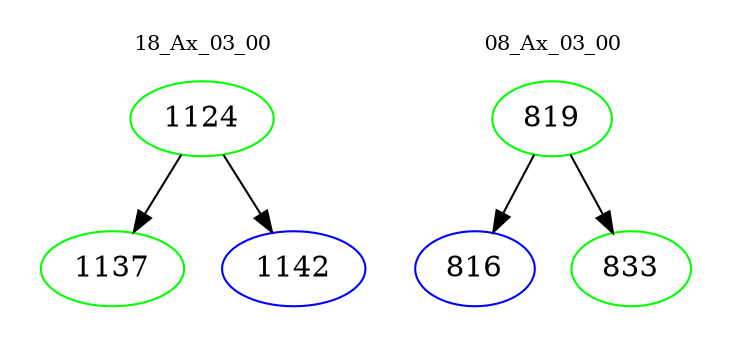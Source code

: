 digraph{
subgraph cluster_0 {
color = white
label = "18_Ax_03_00";
fontsize=10;
T0_1124 [label="1124", color="green"]
T0_1124 -> T0_1137 [color="black"]
T0_1137 [label="1137", color="green"]
T0_1124 -> T0_1142 [color="black"]
T0_1142 [label="1142", color="blue"]
}
subgraph cluster_1 {
color = white
label = "08_Ax_03_00";
fontsize=10;
T1_819 [label="819", color="green"]
T1_819 -> T1_816 [color="black"]
T1_816 [label="816", color="blue"]
T1_819 -> T1_833 [color="black"]
T1_833 [label="833", color="green"]
}
}
